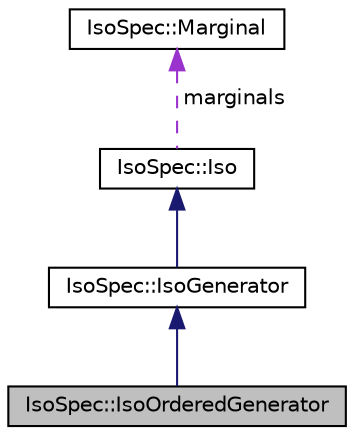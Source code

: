 digraph "IsoSpec::IsoOrderedGenerator"
{
  edge [fontname="Helvetica",fontsize="10",labelfontname="Helvetica",labelfontsize="10"];
  node [fontname="Helvetica",fontsize="10",shape=record];
  Node3 [label="IsoSpec::IsoOrderedGenerator",height=0.2,width=0.4,color="black", fillcolor="grey75", style="filled", fontcolor="black"];
  Node4 -> Node3 [dir="back",color="midnightblue",fontsize="10",style="solid",fontname="Helvetica"];
  Node4 [label="IsoSpec::IsoGenerator",height=0.2,width=0.4,color="black", fillcolor="white", style="filled",URL="$class_iso_spec_1_1_iso_generator.html",tooltip="The generator of isotopologues. "];
  Node5 -> Node4 [dir="back",color="midnightblue",fontsize="10",style="solid",fontname="Helvetica"];
  Node5 [label="IsoSpec::Iso",height=0.2,width=0.4,color="black", fillcolor="white", style="filled",URL="$class_iso_spec_1_1_iso.html",tooltip="The Iso class for the calculation of the isotopic distribution. "];
  Node6 -> Node5 [dir="back",color="darkorchid3",fontsize="10",style="dashed",label=" marginals" ,fontname="Helvetica"];
  Node6 [label="IsoSpec::Marginal",height=0.2,width=0.4,color="black", fillcolor="white", style="filled",URL="$class_iso_spec_1_1_marginal.html"];
}
